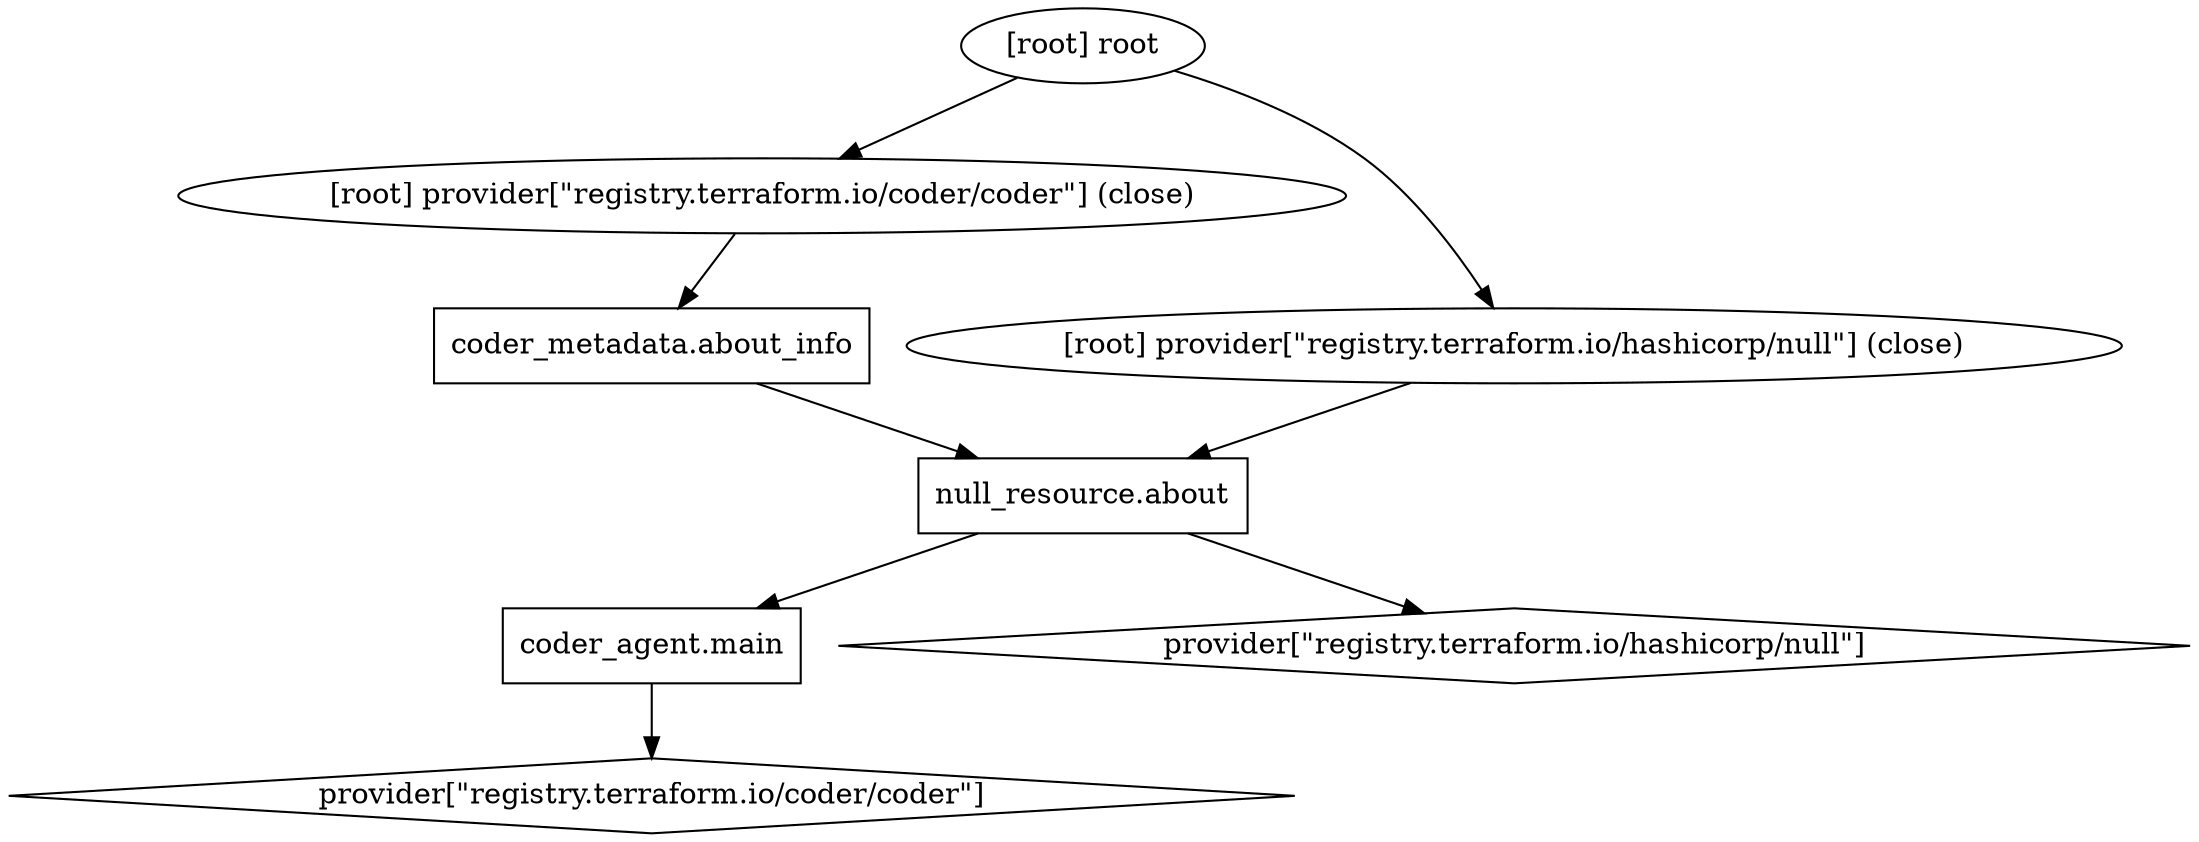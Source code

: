 digraph {
	compound = "true"
	newrank = "true"
	subgraph "root" {
		"[root] coder_agent.main (expand)" [label = "coder_agent.main", shape = "box"]
		"[root] coder_metadata.about_info (expand)" [label = "coder_metadata.about_info", shape = "box"]
		"[root] null_resource.about (expand)" [label = "null_resource.about", shape = "box"]
		"[root] provider[\"registry.terraform.io/coder/coder\"]" [label = "provider[\"registry.terraform.io/coder/coder\"]", shape = "diamond"]
		"[root] provider[\"registry.terraform.io/hashicorp/null\"]" [label = "provider[\"registry.terraform.io/hashicorp/null\"]", shape = "diamond"]
		"[root] coder_agent.main (expand)" -> "[root] provider[\"registry.terraform.io/coder/coder\"]"
		"[root] coder_metadata.about_info (expand)" -> "[root] null_resource.about (expand)"
		"[root] null_resource.about (expand)" -> "[root] coder_agent.main (expand)"
		"[root] null_resource.about (expand)" -> "[root] provider[\"registry.terraform.io/hashicorp/null\"]"
		"[root] provider[\"registry.terraform.io/coder/coder\"] (close)" -> "[root] coder_metadata.about_info (expand)"
		"[root] provider[\"registry.terraform.io/hashicorp/null\"] (close)" -> "[root] null_resource.about (expand)"
		"[root] root" -> "[root] provider[\"registry.terraform.io/coder/coder\"] (close)"
		"[root] root" -> "[root] provider[\"registry.terraform.io/hashicorp/null\"] (close)"
	}
}

